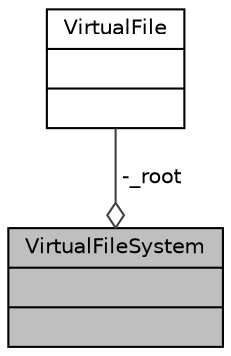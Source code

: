 digraph "VirtualFileSystem"
{
  edge [fontname="Helvetica",fontsize="10",labelfontname="Helvetica",labelfontsize="10"];
  node [fontname="Helvetica",fontsize="10",shape=record];
  Node982 [label="{VirtualFileSystem\n||}",height=0.2,width=0.4,color="black", fillcolor="grey75", style="filled", fontcolor="black"];
  Node983 -> Node982 [color="grey25",fontsize="10",style="solid",label=" -_root" ,arrowhead="odiamond",fontname="Helvetica"];
  Node983 [label="{VirtualFile\n||}",height=0.2,width=0.4,color="black", fillcolor="white", style="filled",URL="$d8/d6a/class_virtual_file.html"];
}
